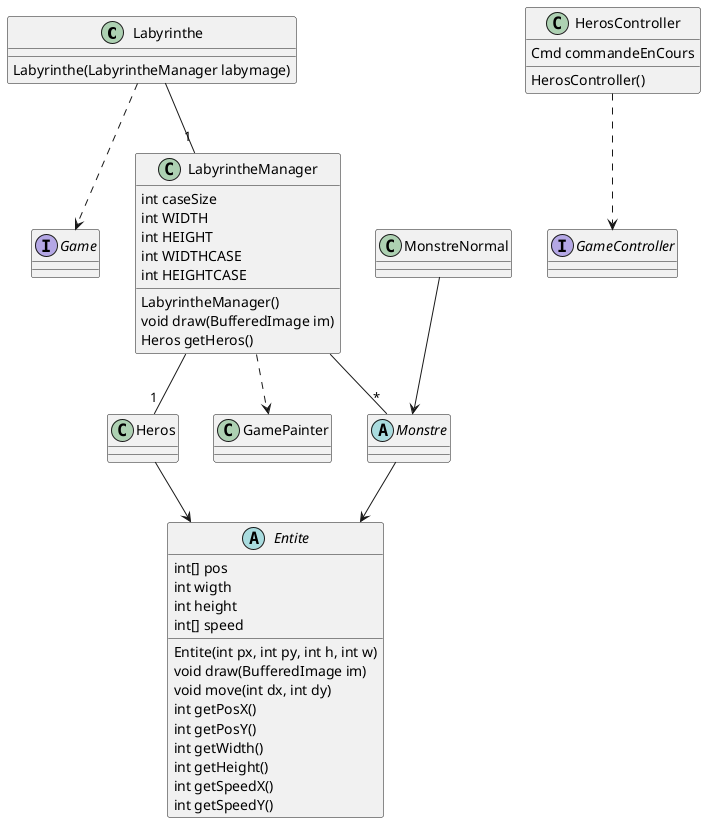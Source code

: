 @startuml sprint1

class Labyrinthe{

    Labyrinthe(LabyrintheManager labymage)

}

interface Game{

}
Labyrinthe ..> Game
Labyrinthe --"1" LabyrintheManager

class LabyrintheManager{
    int caseSize
    int WIDTH
    int HEIGHT
    int WIDTHCASE
    int HEIGHTCASE

    LabyrintheManager()
    void draw(BufferedImage im)
    Heros getHeros()    
}

LabyrintheManager -- "1" Heros
LabyrintheManager -- "*" Monstre
LabyrintheManager ..> GamePainter

abstract class Entite{

    int[] pos 
    int wigth
    int height
    int[] speed

    Entite(int px, int py, int h, int w)
    void draw(BufferedImage im)
    void move(int dx, int dy)
    int getPosX()
    int getPosY()
    int getWidth()
    int getHeight()
    int getSpeedX()
    int getSpeedY()

}

class Heros{

}

Heros --> Entite

abstract class Monstre{

}

Monstre --> Entite


class MonstreNormal{

}

MonstreNormal --> Monstre

class HerosController{
    Cmd commandeEnCours

    HerosController()
}

interface GameController{

}

HerosController ..> GameController


@enduml